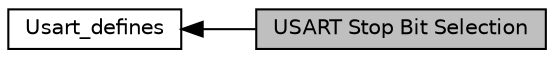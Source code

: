 digraph "USART Stop Bit Selection"
{
  edge [fontname="Helvetica",fontsize="10",labelfontname="Helvetica",labelfontsize="10"];
  node [fontname="Helvetica",fontsize="10",shape=record];
  rankdir=LR;
  Node0 [label="USART Stop Bit Selection",height=0.2,width=0.4,color="black", fillcolor="grey75", style="filled", fontcolor="black"];
  Node1 [label="Usart_defines",height=0.2,width=0.4,color="black", fillcolor="white", style="filled",URL="$group__usart__defines.html"];
  Node1->Node0 [shape=plaintext, dir="back", style="solid"];
}
